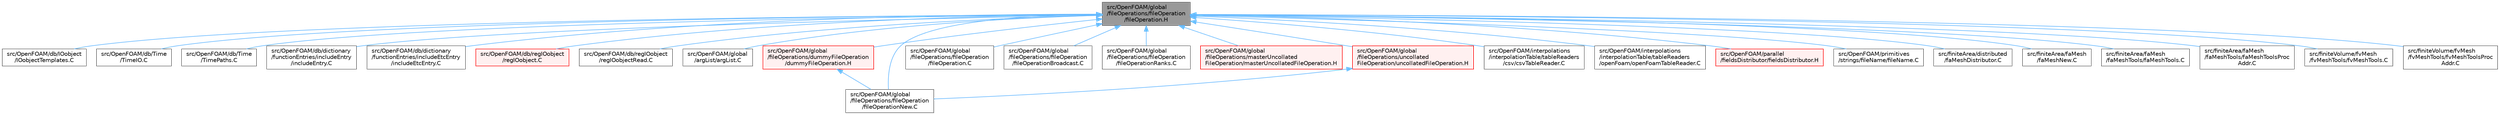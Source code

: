digraph "src/OpenFOAM/global/fileOperations/fileOperation/fileOperation.H"
{
 // LATEX_PDF_SIZE
  bgcolor="transparent";
  edge [fontname=Helvetica,fontsize=10,labelfontname=Helvetica,labelfontsize=10];
  node [fontname=Helvetica,fontsize=10,shape=box,height=0.2,width=0.4];
  Node1 [id="Node000001",label="src/OpenFOAM/global\l/fileOperations/fileOperation\l/fileOperation.H",height=0.2,width=0.4,color="gray40", fillcolor="grey60", style="filled", fontcolor="black",tooltip=" "];
  Node1 -> Node2 [id="edge1_Node000001_Node000002",dir="back",color="steelblue1",style="solid",tooltip=" "];
  Node2 [id="Node000002",label="src/OpenFOAM/db/IOobject\l/IOobjectTemplates.C",height=0.2,width=0.4,color="grey40", fillcolor="white", style="filled",URL="$IOobjectTemplates_8C.html",tooltip=" "];
  Node1 -> Node3 [id="edge2_Node000001_Node000003",dir="back",color="steelblue1",style="solid",tooltip=" "];
  Node3 [id="Node000003",label="src/OpenFOAM/db/Time\l/TimeIO.C",height=0.2,width=0.4,color="grey40", fillcolor="white", style="filled",URL="$TimeIO_8C.html",tooltip=" "];
  Node1 -> Node4 [id="edge3_Node000001_Node000004",dir="back",color="steelblue1",style="solid",tooltip=" "];
  Node4 [id="Node000004",label="src/OpenFOAM/db/Time\l/TimePaths.C",height=0.2,width=0.4,color="grey40", fillcolor="white", style="filled",URL="$TimePaths_8C.html",tooltip=" "];
  Node1 -> Node5 [id="edge4_Node000001_Node000005",dir="back",color="steelblue1",style="solid",tooltip=" "];
  Node5 [id="Node000005",label="src/OpenFOAM/db/dictionary\l/functionEntries/includeEntry\l/includeEntry.C",height=0.2,width=0.4,color="grey40", fillcolor="white", style="filled",URL="$includeEntry_8C.html",tooltip=" "];
  Node1 -> Node6 [id="edge5_Node000001_Node000006",dir="back",color="steelblue1",style="solid",tooltip=" "];
  Node6 [id="Node000006",label="src/OpenFOAM/db/dictionary\l/functionEntries/includeEtcEntry\l/includeEtcEntry.C",height=0.2,width=0.4,color="grey40", fillcolor="white", style="filled",URL="$includeEtcEntry_8C.html",tooltip=" "];
  Node1 -> Node7 [id="edge6_Node000001_Node000007",dir="back",color="steelblue1",style="solid",tooltip=" "];
  Node7 [id="Node000007",label="src/OpenFOAM/db/regIOobject\l/regIOobject.C",height=0.2,width=0.4,color="red", fillcolor="#FFF0F0", style="filled",URL="$regIOobject_8C.html",tooltip=" "];
  Node1 -> Node9 [id="edge7_Node000001_Node000009",dir="back",color="steelblue1",style="solid",tooltip=" "];
  Node9 [id="Node000009",label="src/OpenFOAM/db/regIOobject\l/regIOobjectRead.C",height=0.2,width=0.4,color="grey40", fillcolor="white", style="filled",URL="$regIOobjectRead_8C.html",tooltip=" "];
  Node1 -> Node10 [id="edge8_Node000001_Node000010",dir="back",color="steelblue1",style="solid",tooltip=" "];
  Node10 [id="Node000010",label="src/OpenFOAM/global\l/argList/argList.C",height=0.2,width=0.4,color="grey40", fillcolor="white", style="filled",URL="$argList_8C.html",tooltip=" "];
  Node1 -> Node11 [id="edge9_Node000001_Node000011",dir="back",color="steelblue1",style="solid",tooltip=" "];
  Node11 [id="Node000011",label="src/OpenFOAM/global\l/fileOperations/dummyFileOperation\l/dummyFileOperation.H",height=0.2,width=0.4,color="red", fillcolor="#FFF0F0", style="filled",URL="$dummyFileOperation_8H.html",tooltip=" "];
  Node11 -> Node13 [id="edge10_Node000011_Node000013",dir="back",color="steelblue1",style="solid",tooltip=" "];
  Node13 [id="Node000013",label="src/OpenFOAM/global\l/fileOperations/fileOperation\l/fileOperationNew.C",height=0.2,width=0.4,color="grey40", fillcolor="white", style="filled",URL="$fileOperationNew_8C.html",tooltip=" "];
  Node1 -> Node14 [id="edge11_Node000001_Node000014",dir="back",color="steelblue1",style="solid",tooltip=" "];
  Node14 [id="Node000014",label="src/OpenFOAM/global\l/fileOperations/fileOperation\l/fileOperation.C",height=0.2,width=0.4,color="grey40", fillcolor="white", style="filled",URL="$fileOperation_8C.html",tooltip=" "];
  Node1 -> Node15 [id="edge12_Node000001_Node000015",dir="back",color="steelblue1",style="solid",tooltip=" "];
  Node15 [id="Node000015",label="src/OpenFOAM/global\l/fileOperations/fileOperation\l/fileOperationBroadcast.C",height=0.2,width=0.4,color="grey40", fillcolor="white", style="filled",URL="$fileOperationBroadcast_8C.html",tooltip=" "];
  Node1 -> Node13 [id="edge13_Node000001_Node000013",dir="back",color="steelblue1",style="solid",tooltip=" "];
  Node1 -> Node16 [id="edge14_Node000001_Node000016",dir="back",color="steelblue1",style="solid",tooltip=" "];
  Node16 [id="Node000016",label="src/OpenFOAM/global\l/fileOperations/fileOperation\l/fileOperationRanks.C",height=0.2,width=0.4,color="grey40", fillcolor="white", style="filled",URL="$fileOperationRanks_8C.html",tooltip=" "];
  Node1 -> Node17 [id="edge15_Node000001_Node000017",dir="back",color="steelblue1",style="solid",tooltip=" "];
  Node17 [id="Node000017",label="src/OpenFOAM/global\l/fileOperations/masterUncollated\lFileOperation/masterUncollatedFileOperation.H",height=0.2,width=0.4,color="red", fillcolor="#FFF0F0", style="filled",URL="$masterUncollatedFileOperation_8H.html",tooltip=" "];
  Node1 -> Node29 [id="edge16_Node000001_Node000029",dir="back",color="steelblue1",style="solid",tooltip=" "];
  Node29 [id="Node000029",label="src/OpenFOAM/global\l/fileOperations/uncollated\lFileOperation/uncollatedFileOperation.H",height=0.2,width=0.4,color="red", fillcolor="#FFF0F0", style="filled",URL="$uncollatedFileOperation_8H.html",tooltip=" "];
  Node29 -> Node13 [id="edge17_Node000029_Node000013",dir="back",color="steelblue1",style="solid",tooltip=" "];
  Node1 -> Node31 [id="edge18_Node000001_Node000031",dir="back",color="steelblue1",style="solid",tooltip=" "];
  Node31 [id="Node000031",label="src/OpenFOAM/interpolations\l/interpolationTable/tableReaders\l/csv/csvTableReader.C",height=0.2,width=0.4,color="grey40", fillcolor="white", style="filled",URL="$csvTableReader_8C.html",tooltip=" "];
  Node1 -> Node32 [id="edge19_Node000001_Node000032",dir="back",color="steelblue1",style="solid",tooltip=" "];
  Node32 [id="Node000032",label="src/OpenFOAM/interpolations\l/interpolationTable/tableReaders\l/openFoam/openFoamTableReader.C",height=0.2,width=0.4,color="grey40", fillcolor="white", style="filled",URL="$openFoamTableReader_8C.html",tooltip=" "];
  Node1 -> Node33 [id="edge20_Node000001_Node000033",dir="back",color="steelblue1",style="solid",tooltip=" "];
  Node33 [id="Node000033",label="src/OpenFOAM/parallel\l/fieldsDistributor/fieldsDistributor.H",height=0.2,width=0.4,color="red", fillcolor="#FFF0F0", style="filled",URL="$fieldsDistributor_8H.html",tooltip=" "];
  Node1 -> Node37 [id="edge21_Node000001_Node000037",dir="back",color="steelblue1",style="solid",tooltip=" "];
  Node37 [id="Node000037",label="src/OpenFOAM/primitives\l/strings/fileName/fileName.C",height=0.2,width=0.4,color="grey40", fillcolor="white", style="filled",URL="$fileName_8C.html",tooltip=" "];
  Node1 -> Node38 [id="edge22_Node000001_Node000038",dir="back",color="steelblue1",style="solid",tooltip=" "];
  Node38 [id="Node000038",label="src/finiteArea/distributed\l/faMeshDistributor.C",height=0.2,width=0.4,color="grey40", fillcolor="white", style="filled",URL="$faMeshDistributor_8C.html",tooltip=" "];
  Node1 -> Node39 [id="edge23_Node000001_Node000039",dir="back",color="steelblue1",style="solid",tooltip=" "];
  Node39 [id="Node000039",label="src/finiteArea/faMesh\l/faMeshNew.C",height=0.2,width=0.4,color="grey40", fillcolor="white", style="filled",URL="$faMeshNew_8C.html",tooltip=" "];
  Node1 -> Node40 [id="edge24_Node000001_Node000040",dir="back",color="steelblue1",style="solid",tooltip=" "];
  Node40 [id="Node000040",label="src/finiteArea/faMesh\l/faMeshTools/faMeshTools.C",height=0.2,width=0.4,color="grey40", fillcolor="white", style="filled",URL="$faMeshTools_8C.html",tooltip=" "];
  Node1 -> Node41 [id="edge25_Node000001_Node000041",dir="back",color="steelblue1",style="solid",tooltip=" "];
  Node41 [id="Node000041",label="src/finiteArea/faMesh\l/faMeshTools/faMeshToolsProc\lAddr.C",height=0.2,width=0.4,color="grey40", fillcolor="white", style="filled",URL="$faMeshToolsProcAddr_8C.html",tooltip=" "];
  Node1 -> Node42 [id="edge26_Node000001_Node000042",dir="back",color="steelblue1",style="solid",tooltip=" "];
  Node42 [id="Node000042",label="src/finiteVolume/fvMesh\l/fvMeshTools/fvMeshTools.C",height=0.2,width=0.4,color="grey40", fillcolor="white", style="filled",URL="$fvMeshTools_8C.html",tooltip=" "];
  Node1 -> Node43 [id="edge27_Node000001_Node000043",dir="back",color="steelblue1",style="solid",tooltip=" "];
  Node43 [id="Node000043",label="src/finiteVolume/fvMesh\l/fvMeshTools/fvMeshToolsProc\lAddr.C",height=0.2,width=0.4,color="grey40", fillcolor="white", style="filled",URL="$fvMeshToolsProcAddr_8C.html",tooltip=" "];
}

